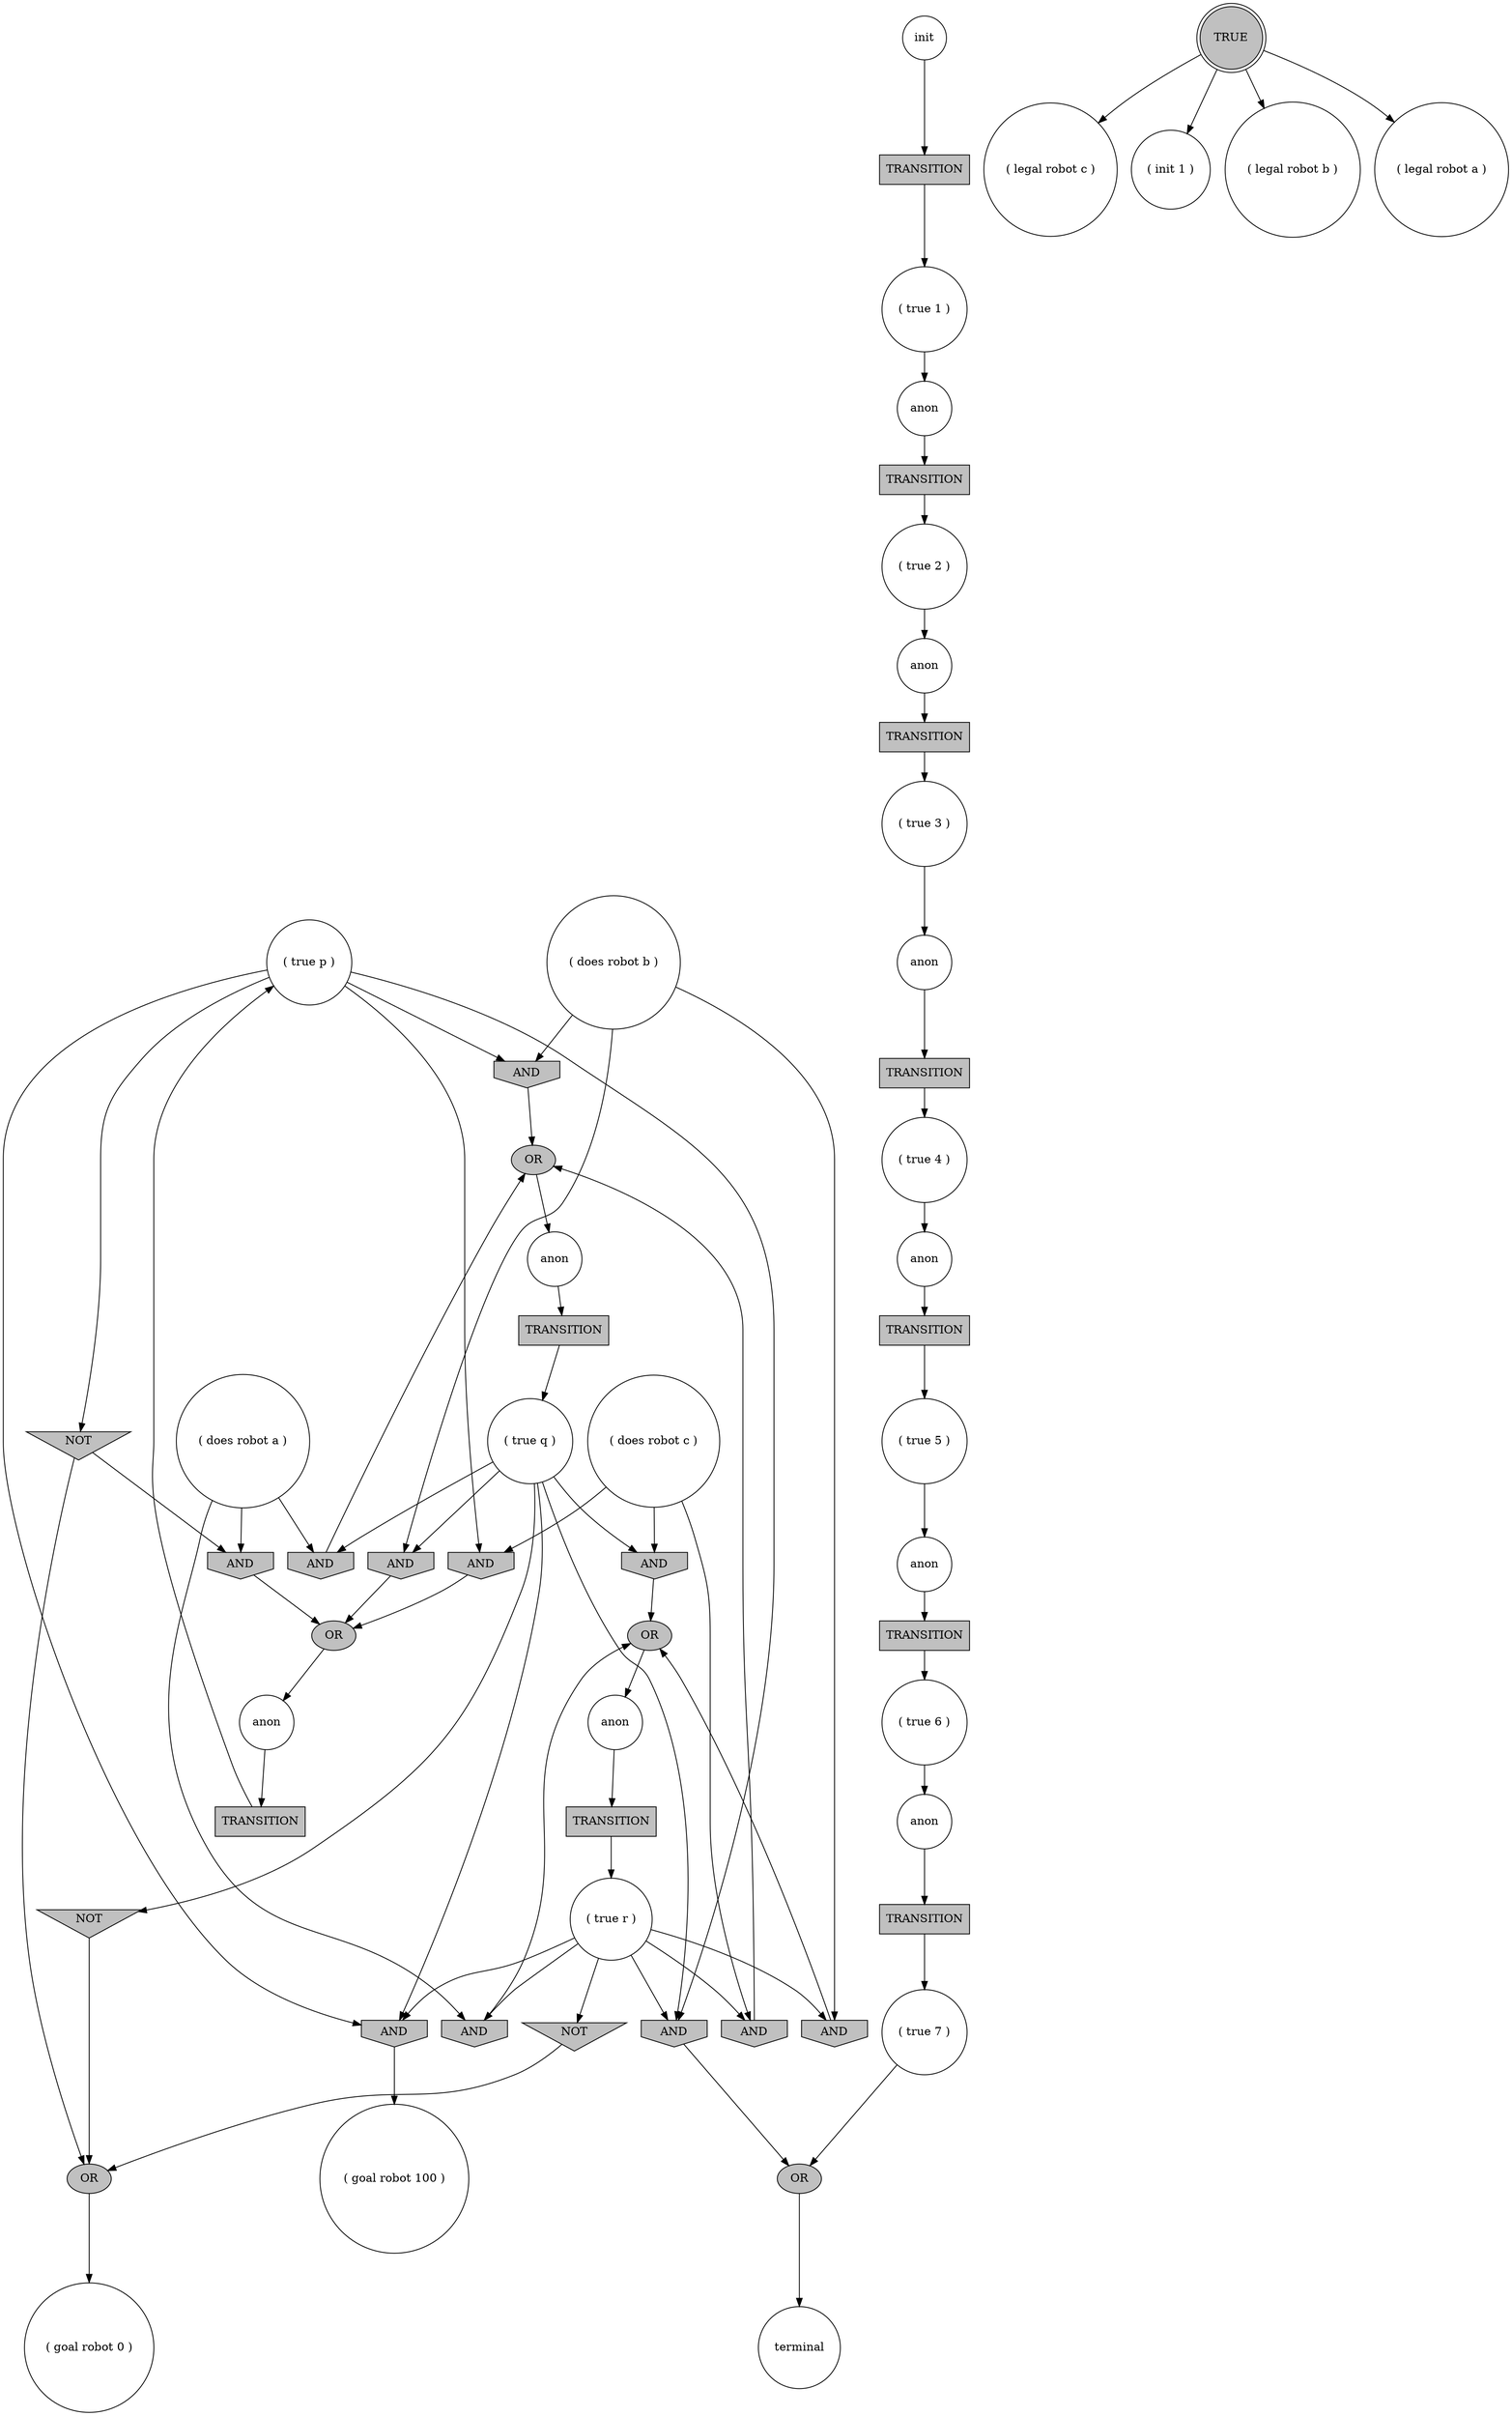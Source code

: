 digraph propNet
{
	"@39790bf9"[shape=box, style= filled, fillcolor=grey, label="TRANSITION"]; "@39790bf9"->"@7122ab62"; 
	"@71b873b9"[shape=circle, style= filled, fillcolor=white, label="( goal robot 100 )"]; 
	"@1e616663"[shape=circle, style= filled, fillcolor=white, label="anon"]; "@1e616663"->"@15b74eea"; 
	"@4f674de3"[shape=invhouse, style= filled, fillcolor=grey, label="AND"]; "@4f674de3"->"@5a3877b0"; 
	"@19f31875"[shape=circle, style= filled, fillcolor=white, label="( true 5 )"]; "@19f31875"->"@24cb2441"; 
	"@5a3877b0"[shape=ellipse, style= filled, fillcolor=grey, label="OR"]; "@5a3877b0"->"@4db146c9"; 
	"@24cb2441"[shape=circle, style= filled, fillcolor=white, label="anon"]; "@24cb2441"->"@67a3a6db"; 
	"@573c7836"[shape=circle, style= filled, fillcolor=white, label="( does robot a )"]; "@573c7836"->"@4f674de3"; "@573c7836"->"@30cf4c68"; "@573c7836"->"@276af3c2"; 
	"@47a839a3"[shape=circle, style= filled, fillcolor=white, label="anon"]; "@47a839a3"->"@45e32910"; 
	"@45cd21de"[shape=circle, style= filled, fillcolor=white, label="( true 4 )"]; "@45cd21de"->"@38f1759d"; 
	"@32564542"[shape=circle, style= filled, fillcolor=white, label="( does robot c )"]; "@32564542"->"@51d36785"; "@32564542"->"@4088d6c0"; "@32564542"->"@454c4fa2"; 
	"@50241db1"[shape=box, style= filled, fillcolor=grey, label="TRANSITION"]; "@50241db1"->"@1b4e52b"; 
	"@5d080b1d"[shape=circle, style= filled, fillcolor=white, label="init"]; "@5d080b1d"->"@76e614cb"; 
	"@49239c35"[shape=invhouse, style= filled, fillcolor=grey, label="AND"]; "@49239c35"->"@5a3877b0"; 
	"@2ce6159"[shape=box, style= filled, fillcolor=grey, label="TRANSITION"]; "@2ce6159"->"@19f31875"; 
	"@740bf493"[shape=doublecircle, style= filled, fillcolor=grey, label="TRUE"]; "@740bf493"->"@3960674"; "@740bf493"->"@14fcf28f"; "@740bf493"->"@3ff8268f"; "@740bf493"->"@defa930"; 
	"@6758e1c0"[shape=circle, style= filled, fillcolor=white, label="anon"]; "@6758e1c0"->"@39790bf9"; 
	"@b2389bb"[shape=circle, style= filled, fillcolor=white, label="anon"]; "@b2389bb"->"@2cdffbbc"; 
	"@1b4e52b"[shape=circle, style= filled, fillcolor=white, label="( true p )"]; "@1b4e52b"->"@49239c35"; "@1b4e52b"->"@4088d6c0"; "@1b4e52b"->"@4d885971"; "@1b4e52b"->"@289060ec"; "@1b4e52b"->"@4dd9b0c6"; 
	"@4dd9b0c6"[shape=invhouse, style= filled, fillcolor=grey, label="AND"]; "@4dd9b0c6"->"@71b873b9"; 
	"@5a150734"[shape=invhouse, style= filled, fillcolor=grey, label="AND"]; "@5a150734"->"@1876df4f"; 
	"@49c05ee5"[shape=box, style= filled, fillcolor=grey, label="TRANSITION"]; "@49c05ee5"->"@45cd21de"; 
	"@30cf4c68"[shape=invhouse, style= filled, fillcolor=grey, label="AND"]; "@30cf4c68"->"@38cd5ea2"; 
	"@276af3c2"[shape=invhouse, style= filled, fillcolor=grey, label="AND"]; "@276af3c2"->"@1876df4f"; 
	"@76e614cb"[shape=box, style= filled, fillcolor=grey, label="TRANSITION"]; "@76e614cb"->"@7a6e815e"; 
	"@7a6e815e"[shape=circle, style= filled, fillcolor=white, label="( true 1 )"]; "@7a6e815e"->"@47a839a3"; 
	"@2898462d"[shape=circle, style= filled, fillcolor=white, label="( true 7 )"]; "@2898462d"->"@43caef86"; 
	"@3fd90660"[shape=circle, style= filled, fillcolor=white, label="( goal robot 0 )"]; 
	"@1876df4f"[shape=ellipse, style= filled, fillcolor=grey, label="OR"]; "@1876df4f"->"@7ceb0e98"; 
	"@271a2326"[shape=circle, style= filled, fillcolor=white, label="terminal"]; 
	"@7122ab62"[shape=circle, style= filled, fillcolor=white, label="( true 3 )"]; "@7122ab62"->"@1974d100"; 
	"@2a911b57"[shape=circle, style= filled, fillcolor=white, label="( does robot b )"]; "@2a911b57"->"@5a150734"; "@2a911b57"->"@49239c35"; "@2a911b57"->"@2fe4b3ab"; 
	"@4088d6c0"[shape=invhouse, style= filled, fillcolor=grey, label="AND"]; "@4088d6c0"->"@1876df4f"; 
	"@43caef86"[shape=ellipse, style= filled, fillcolor=grey, label="OR"]; "@43caef86"->"@271a2326"; 
	"@2fe4b3ab"[shape=invhouse, style= filled, fillcolor=grey, label="AND"]; "@2fe4b3ab"->"@38cd5ea2"; 
	"@276c07bc"[shape=invtriangle, style= filled, fillcolor=grey, label="NOT"]; "@276c07bc"->"@784fbf32"; 
	"@39f57fa0"[shape=circle, style= filled, fillcolor=white, label="( true 2 )"]; "@39f57fa0"->"@6758e1c0"; 
	"@51d36785"[shape=invhouse, style= filled, fillcolor=grey, label="AND"]; "@51d36785"->"@5a3877b0"; 
	"@52167341"[shape=circle, style= filled, fillcolor=white, label="( true q )"]; "@52167341"->"@5a150734"; "@52167341"->"@4f674de3"; "@52167341"->"@72557f23"; "@52167341"->"@4d885971"; "@52167341"->"@454c4fa2"; "@52167341"->"@4dd9b0c6"; 
	"@15b74eea"[shape=box, style= filled, fillcolor=grey, label="TRANSITION"]; "@15b74eea"->"@2898462d"; 
	"@defa930"[shape=circle, style= filled, fillcolor=white, label="( legal robot a )"]; 
	"@3960674"[shape=circle, style= filled, fillcolor=white, label="( legal robot c )"]; 
	"@2cdffbbc"[shape=box, style= filled, fillcolor=grey, label="TRANSITION"]; "@2cdffbbc"->"@60821be6"; 
	"@60821be6"[shape=circle, style= filled, fillcolor=white, label="( true r )"]; "@60821be6"->"@276c07bc"; "@60821be6"->"@51d36785"; "@60821be6"->"@30cf4c68"; "@60821be6"->"@4d885971"; "@60821be6"->"@4dd9b0c6"; "@60821be6"->"@2fe4b3ab"; 
	"@37dd6d3b"[shape=circle, style= filled, fillcolor=white, label="( true 6 )"]; "@37dd6d3b"->"@1e616663"; 
	"@484c6126"[shape=box, style= filled, fillcolor=grey, label="TRANSITION"]; "@484c6126"->"@52167341"; 
	"@38f1759d"[shape=circle, style= filled, fillcolor=white, label="anon"]; "@38f1759d"->"@2ce6159"; 
	"@454c4fa2"[shape=invhouse, style= filled, fillcolor=grey, label="AND"]; "@454c4fa2"->"@38cd5ea2"; 
	"@38cd5ea2"[shape=ellipse, style= filled, fillcolor=grey, label="OR"]; "@38cd5ea2"->"@b2389bb"; 
	"@7ceb0e98"[shape=circle, style= filled, fillcolor=white, label="anon"]; "@7ceb0e98"->"@50241db1"; 
	"@45e32910"[shape=box, style= filled, fillcolor=grey, label="TRANSITION"]; "@45e32910"->"@39f57fa0"; 
	"@14fcf28f"[shape=circle, style= filled, fillcolor=white, label="( init 1 )"]; 
	"@1974d100"[shape=circle, style= filled, fillcolor=white, label="anon"]; "@1974d100"->"@49c05ee5"; 
	"@72557f23"[shape=invtriangle, style= filled, fillcolor=grey, label="NOT"]; "@72557f23"->"@784fbf32"; 
	"@3ff8268f"[shape=circle, style= filled, fillcolor=white, label="( legal robot b )"]; 
	"@4db146c9"[shape=circle, style= filled, fillcolor=white, label="anon"]; "@4db146c9"->"@484c6126"; 
	"@67a3a6db"[shape=box, style= filled, fillcolor=grey, label="TRANSITION"]; "@67a3a6db"->"@37dd6d3b"; 
	"@4d885971"[shape=invhouse, style= filled, fillcolor=grey, label="AND"]; "@4d885971"->"@43caef86"; 
	"@289060ec"[shape=invtriangle, style= filled, fillcolor=grey, label="NOT"]; "@289060ec"->"@276af3c2"; "@289060ec"->"@784fbf32"; 
	"@784fbf32"[shape=ellipse, style= filled, fillcolor=grey, label="OR"]; "@784fbf32"->"@3fd90660"; 
}